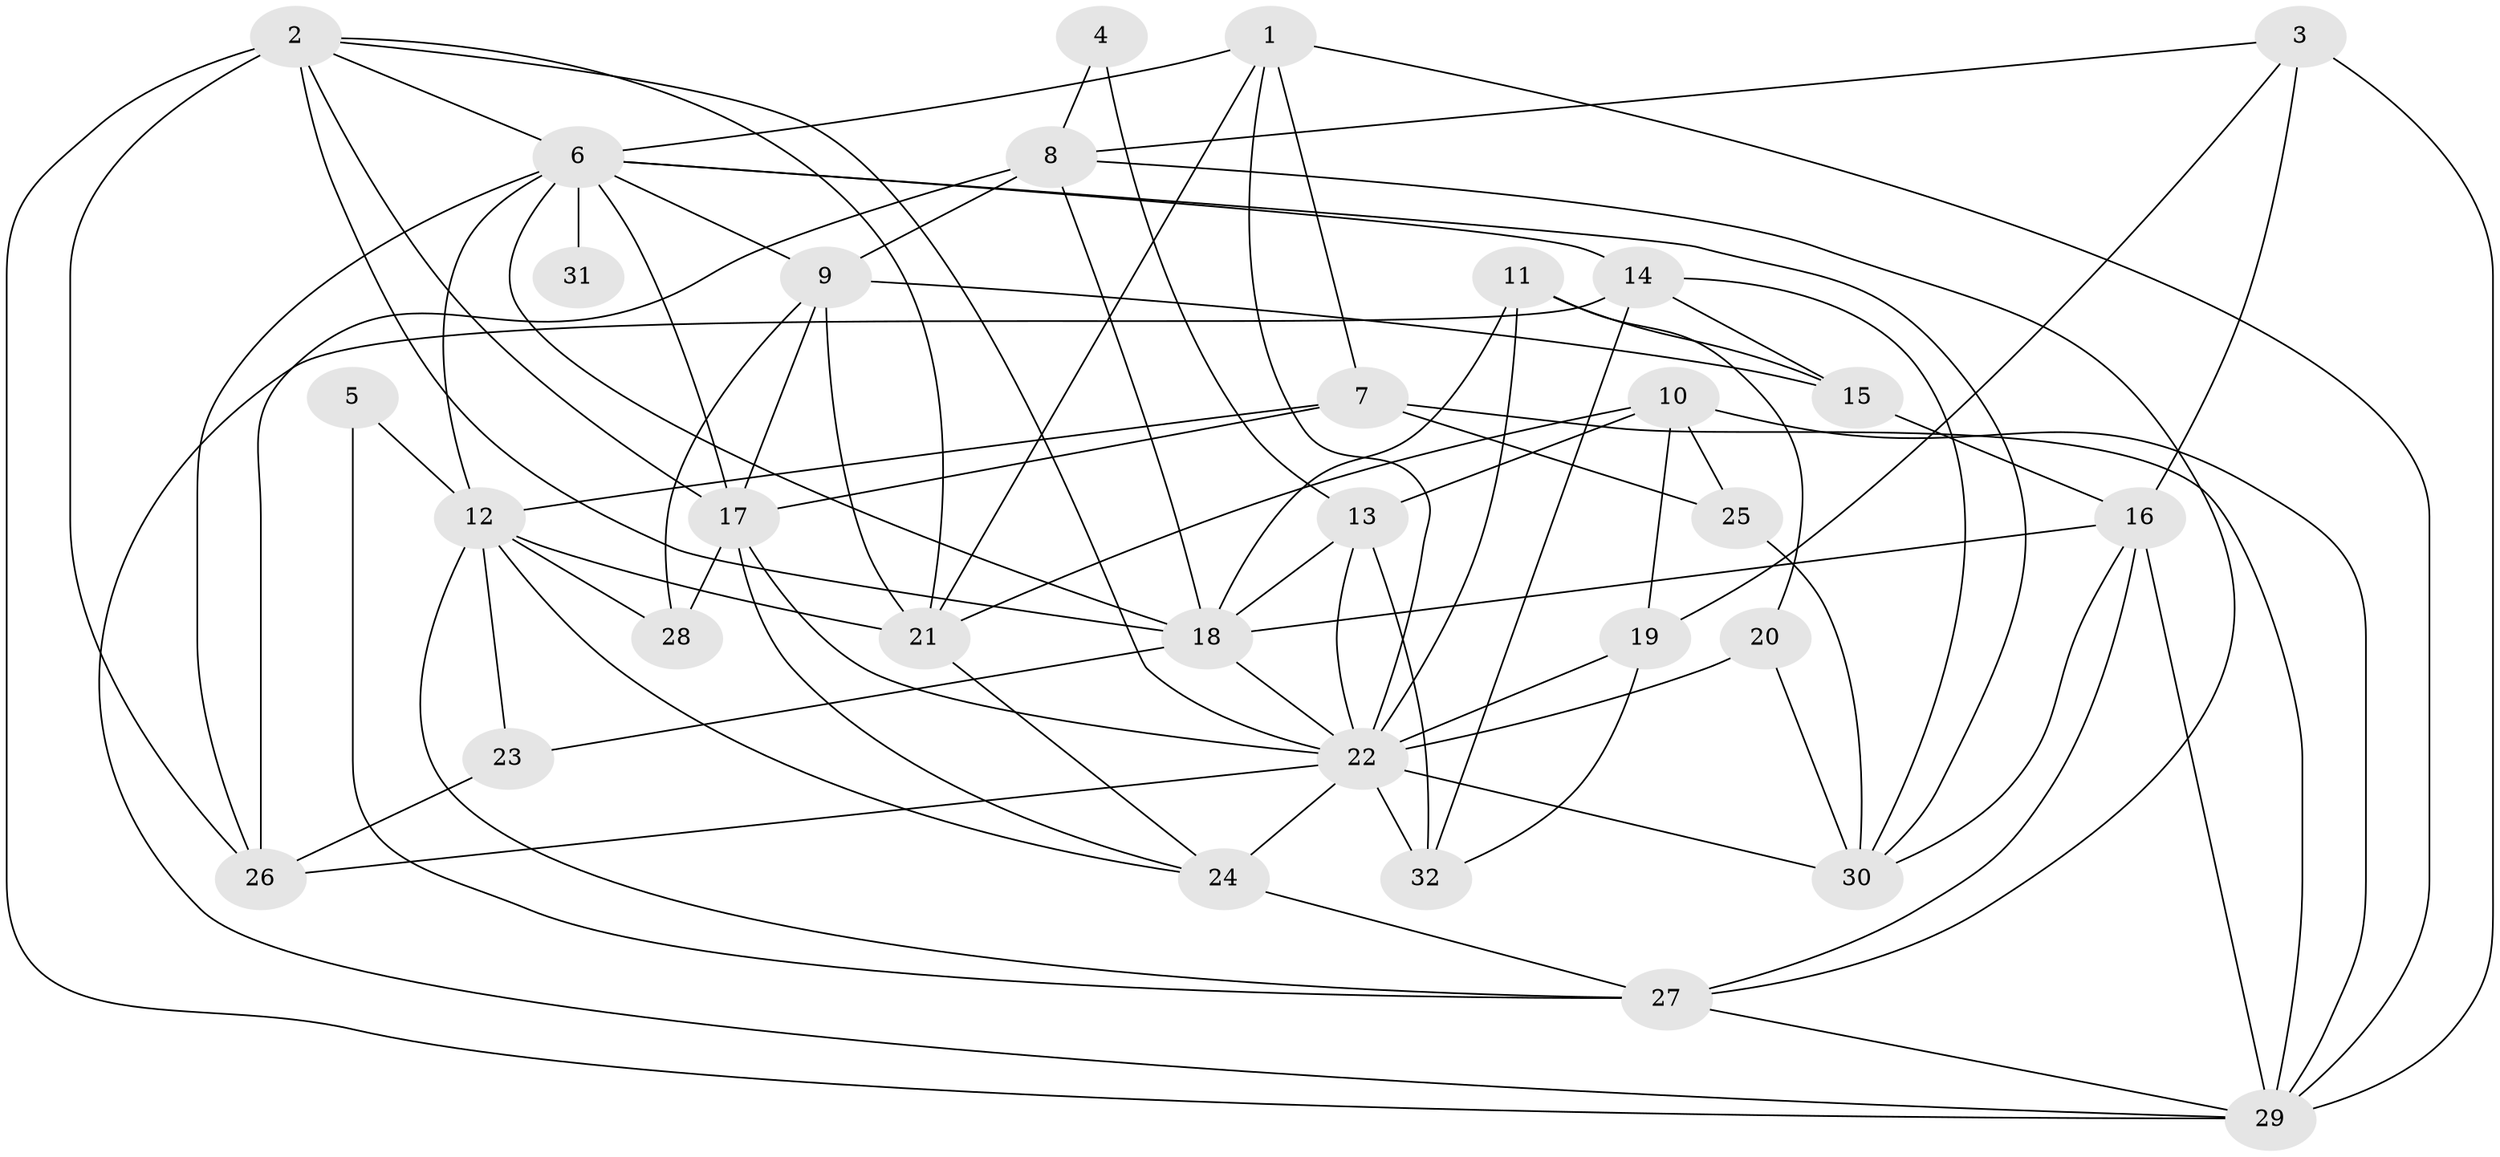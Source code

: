 // original degree distribution, {3: 0.2698412698412698, 6: 0.12698412698412698, 4: 0.25396825396825395, 7: 0.047619047619047616, 5: 0.15873015873015872, 2: 0.14285714285714285}
// Generated by graph-tools (version 1.1) at 2025/02/03/09/25 03:02:04]
// undirected, 32 vertices, 84 edges
graph export_dot {
graph [start="1"]
  node [color=gray90,style=filled];
  1;
  2;
  3;
  4;
  5;
  6;
  7;
  8;
  9;
  10;
  11;
  12;
  13;
  14;
  15;
  16;
  17;
  18;
  19;
  20;
  21;
  22;
  23;
  24;
  25;
  26;
  27;
  28;
  29;
  30;
  31;
  32;
  1 -- 6 [weight=1.0];
  1 -- 7 [weight=1.0];
  1 -- 21 [weight=1.0];
  1 -- 22 [weight=1.0];
  1 -- 29 [weight=1.0];
  2 -- 6 [weight=1.0];
  2 -- 17 [weight=1.0];
  2 -- 18 [weight=1.0];
  2 -- 21 [weight=1.0];
  2 -- 22 [weight=1.0];
  2 -- 26 [weight=1.0];
  2 -- 29 [weight=1.0];
  3 -- 8 [weight=1.0];
  3 -- 16 [weight=1.0];
  3 -- 19 [weight=1.0];
  3 -- 29 [weight=1.0];
  4 -- 8 [weight=1.0];
  4 -- 13 [weight=1.0];
  5 -- 12 [weight=2.0];
  5 -- 27 [weight=1.0];
  6 -- 9 [weight=1.0];
  6 -- 12 [weight=1.0];
  6 -- 14 [weight=1.0];
  6 -- 17 [weight=1.0];
  6 -- 18 [weight=1.0];
  6 -- 26 [weight=1.0];
  6 -- 30 [weight=1.0];
  6 -- 31 [weight=2.0];
  7 -- 12 [weight=1.0];
  7 -- 17 [weight=1.0];
  7 -- 25 [weight=2.0];
  7 -- 29 [weight=1.0];
  8 -- 9 [weight=1.0];
  8 -- 18 [weight=1.0];
  8 -- 26 [weight=1.0];
  8 -- 27 [weight=1.0];
  9 -- 15 [weight=1.0];
  9 -- 17 [weight=1.0];
  9 -- 21 [weight=1.0];
  9 -- 28 [weight=1.0];
  10 -- 13 [weight=1.0];
  10 -- 19 [weight=1.0];
  10 -- 21 [weight=1.0];
  10 -- 25 [weight=1.0];
  10 -- 29 [weight=1.0];
  11 -- 15 [weight=1.0];
  11 -- 18 [weight=1.0];
  11 -- 20 [weight=1.0];
  11 -- 22 [weight=1.0];
  12 -- 21 [weight=1.0];
  12 -- 23 [weight=1.0];
  12 -- 24 [weight=1.0];
  12 -- 27 [weight=1.0];
  12 -- 28 [weight=2.0];
  13 -- 18 [weight=1.0];
  13 -- 22 [weight=1.0];
  13 -- 32 [weight=1.0];
  14 -- 15 [weight=1.0];
  14 -- 29 [weight=1.0];
  14 -- 30 [weight=1.0];
  14 -- 32 [weight=1.0];
  15 -- 16 [weight=1.0];
  16 -- 18 [weight=1.0];
  16 -- 27 [weight=1.0];
  16 -- 29 [weight=1.0];
  16 -- 30 [weight=1.0];
  17 -- 22 [weight=2.0];
  17 -- 24 [weight=1.0];
  17 -- 28 [weight=1.0];
  18 -- 22 [weight=1.0];
  18 -- 23 [weight=1.0];
  19 -- 22 [weight=2.0];
  19 -- 32 [weight=1.0];
  20 -- 22 [weight=1.0];
  20 -- 30 [weight=1.0];
  21 -- 24 [weight=1.0];
  22 -- 24 [weight=2.0];
  22 -- 26 [weight=1.0];
  22 -- 30 [weight=1.0];
  22 -- 32 [weight=3.0];
  23 -- 26 [weight=1.0];
  24 -- 27 [weight=1.0];
  25 -- 30 [weight=2.0];
  27 -- 29 [weight=1.0];
}
